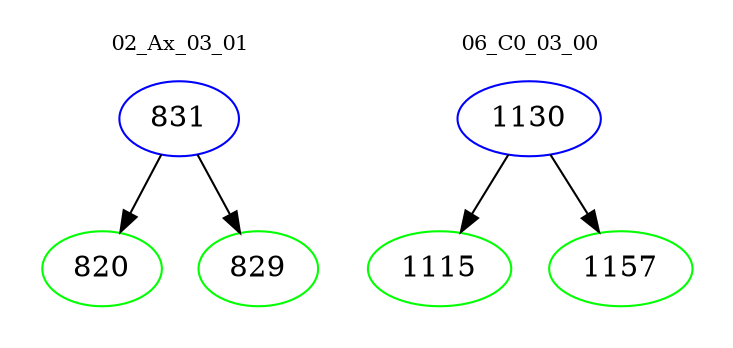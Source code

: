 digraph{
subgraph cluster_0 {
color = white
label = "02_Ax_03_01";
fontsize=10;
T0_831 [label="831", color="blue"]
T0_831 -> T0_820 [color="black"]
T0_820 [label="820", color="green"]
T0_831 -> T0_829 [color="black"]
T0_829 [label="829", color="green"]
}
subgraph cluster_1 {
color = white
label = "06_C0_03_00";
fontsize=10;
T1_1130 [label="1130", color="blue"]
T1_1130 -> T1_1115 [color="black"]
T1_1115 [label="1115", color="green"]
T1_1130 -> T1_1157 [color="black"]
T1_1157 [label="1157", color="green"]
}
}

